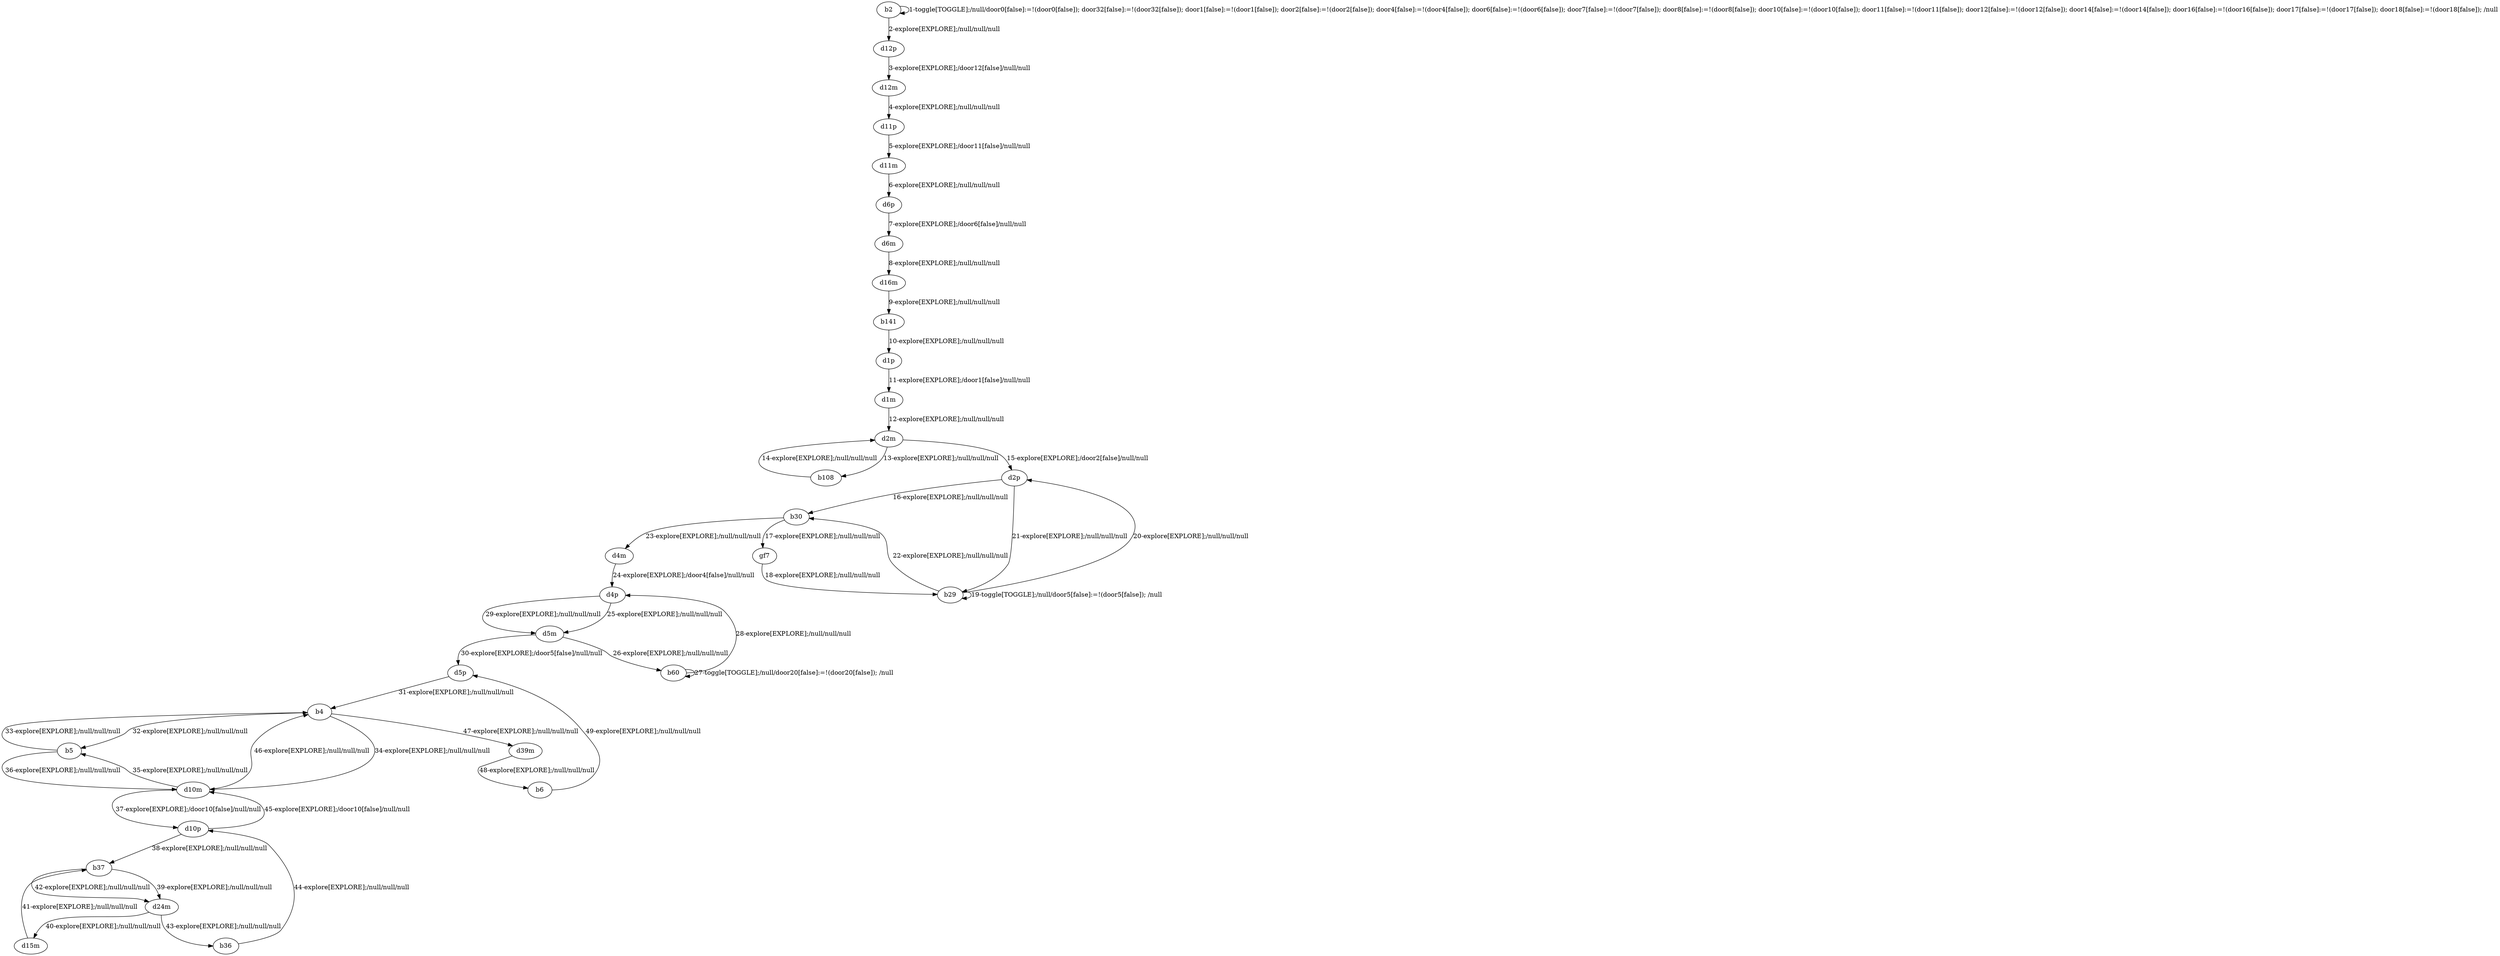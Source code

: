 # Total number of goals covered by this test: 1
# b6 --> d5p

digraph g {
"b2" -> "b2" [label = "1-toggle[TOGGLE];/null/door0[false]:=!(door0[false]); door32[false]:=!(door32[false]); door1[false]:=!(door1[false]); door2[false]:=!(door2[false]); door4[false]:=!(door4[false]); door6[false]:=!(door6[false]); door7[false]:=!(door7[false]); door8[false]:=!(door8[false]); door10[false]:=!(door10[false]); door11[false]:=!(door11[false]); door12[false]:=!(door12[false]); door14[false]:=!(door14[false]); door16[false]:=!(door16[false]); door17[false]:=!(door17[false]); door18[false]:=!(door18[false]); /null"];
"b2" -> "d12p" [label = "2-explore[EXPLORE];/null/null/null"];
"d12p" -> "d12m" [label = "3-explore[EXPLORE];/door12[false]/null/null"];
"d12m" -> "d11p" [label = "4-explore[EXPLORE];/null/null/null"];
"d11p" -> "d11m" [label = "5-explore[EXPLORE];/door11[false]/null/null"];
"d11m" -> "d6p" [label = "6-explore[EXPLORE];/null/null/null"];
"d6p" -> "d6m" [label = "7-explore[EXPLORE];/door6[false]/null/null"];
"d6m" -> "d16m" [label = "8-explore[EXPLORE];/null/null/null"];
"d16m" -> "b141" [label = "9-explore[EXPLORE];/null/null/null"];
"b141" -> "d1p" [label = "10-explore[EXPLORE];/null/null/null"];
"d1p" -> "d1m" [label = "11-explore[EXPLORE];/door1[false]/null/null"];
"d1m" -> "d2m" [label = "12-explore[EXPLORE];/null/null/null"];
"d2m" -> "b108" [label = "13-explore[EXPLORE];/null/null/null"];
"b108" -> "d2m" [label = "14-explore[EXPLORE];/null/null/null"];
"d2m" -> "d2p" [label = "15-explore[EXPLORE];/door2[false]/null/null"];
"d2p" -> "b30" [label = "16-explore[EXPLORE];/null/null/null"];
"b30" -> "gf7" [label = "17-explore[EXPLORE];/null/null/null"];
"gf7" -> "b29" [label = "18-explore[EXPLORE];/null/null/null"];
"b29" -> "b29" [label = "19-toggle[TOGGLE];/null/door5[false]:=!(door5[false]); /null"];
"b29" -> "d2p" [label = "20-explore[EXPLORE];/null/null/null"];
"d2p" -> "b29" [label = "21-explore[EXPLORE];/null/null/null"];
"b29" -> "b30" [label = "22-explore[EXPLORE];/null/null/null"];
"b30" -> "d4m" [label = "23-explore[EXPLORE];/null/null/null"];
"d4m" -> "d4p" [label = "24-explore[EXPLORE];/door4[false]/null/null"];
"d4p" -> "d5m" [label = "25-explore[EXPLORE];/null/null/null"];
"d5m" -> "b60" [label = "26-explore[EXPLORE];/null/null/null"];
"b60" -> "b60" [label = "27-toggle[TOGGLE];/null/door20[false]:=!(door20[false]); /null"];
"b60" -> "d4p" [label = "28-explore[EXPLORE];/null/null/null"];
"d4p" -> "d5m" [label = "29-explore[EXPLORE];/null/null/null"];
"d5m" -> "d5p" [label = "30-explore[EXPLORE];/door5[false]/null/null"];
"d5p" -> "b4" [label = "31-explore[EXPLORE];/null/null/null"];
"b4" -> "b5" [label = "32-explore[EXPLORE];/null/null/null"];
"b5" -> "b4" [label = "33-explore[EXPLORE];/null/null/null"];
"b4" -> "d10m" [label = "34-explore[EXPLORE];/null/null/null"];
"d10m" -> "b5" [label = "35-explore[EXPLORE];/null/null/null"];
"b5" -> "d10m" [label = "36-explore[EXPLORE];/null/null/null"];
"d10m" -> "d10p" [label = "37-explore[EXPLORE];/door10[false]/null/null"];
"d10p" -> "b37" [label = "38-explore[EXPLORE];/null/null/null"];
"b37" -> "d24m" [label = "39-explore[EXPLORE];/null/null/null"];
"d24m" -> "d15m" [label = "40-explore[EXPLORE];/null/null/null"];
"d15m" -> "b37" [label = "41-explore[EXPLORE];/null/null/null"];
"b37" -> "d24m" [label = "42-explore[EXPLORE];/null/null/null"];
"d24m" -> "b36" [label = "43-explore[EXPLORE];/null/null/null"];
"b36" -> "d10p" [label = "44-explore[EXPLORE];/null/null/null"];
"d10p" -> "d10m" [label = "45-explore[EXPLORE];/door10[false]/null/null"];
"d10m" -> "b4" [label = "46-explore[EXPLORE];/null/null/null"];
"b4" -> "d39m" [label = "47-explore[EXPLORE];/null/null/null"];
"d39m" -> "b6" [label = "48-explore[EXPLORE];/null/null/null"];
"b6" -> "d5p" [label = "49-explore[EXPLORE];/null/null/null"];
}